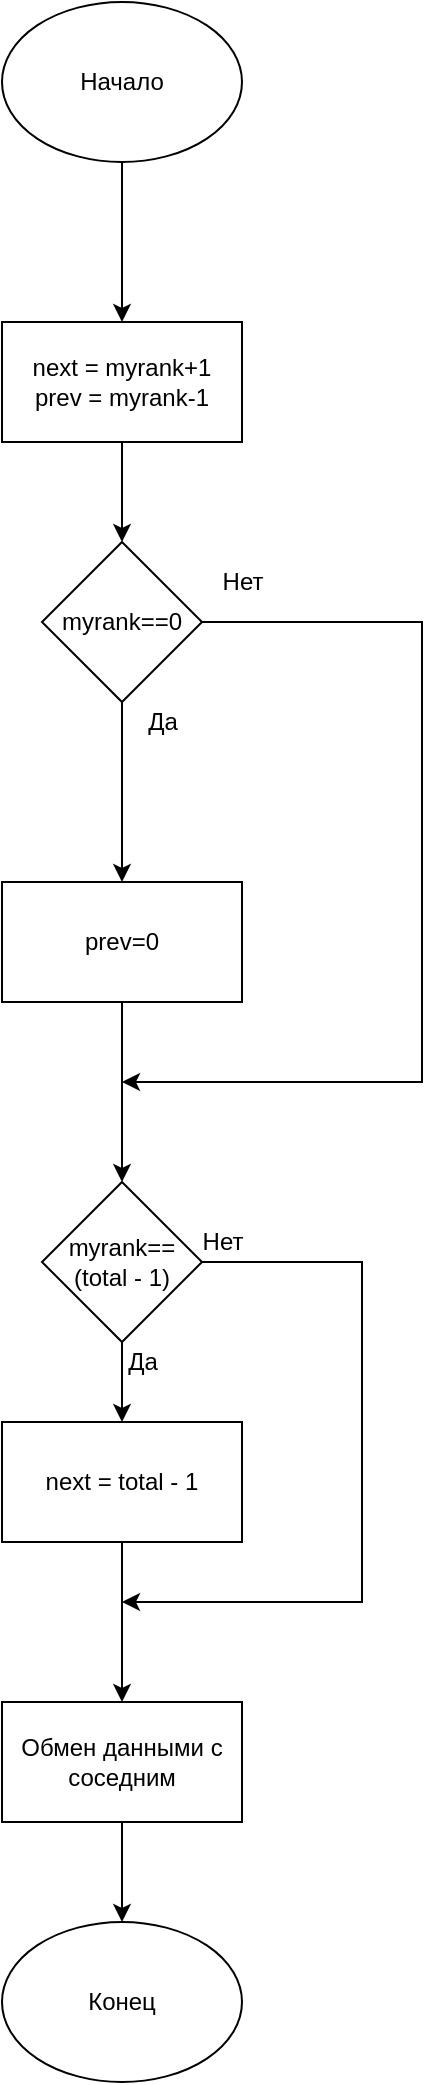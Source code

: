 <mxfile version="18.0.6" type="device"><diagram id="8j4soq-yiO-y8n2wxHQ-" name="Страница 1"><mxGraphModel dx="1102" dy="865" grid="1" gridSize="10" guides="1" tooltips="1" connect="1" arrows="1" fold="1" page="1" pageScale="1" pageWidth="827" pageHeight="1169" math="0" shadow="0"><root><mxCell id="0"/><mxCell id="1" parent="0"/><mxCell id="P1HMPFs_EhYrVEQ-yFqL-3" style="edgeStyle=orthogonalEdgeStyle;rounded=0;orthogonalLoop=1;jettySize=auto;html=1;" parent="1" source="P1HMPFs_EhYrVEQ-yFqL-1" edge="1"><mxGeometry relative="1" as="geometry"><mxPoint x="420" y="220" as="targetPoint"/></mxGeometry></mxCell><mxCell id="P1HMPFs_EhYrVEQ-yFqL-1" value="Начало" style="ellipse;whiteSpace=wrap;html=1;" parent="1" vertex="1"><mxGeometry x="360" y="60" width="120" height="80" as="geometry"/></mxCell><mxCell id="visIGVjxYtXdePm68ScL-3" value="" style="edgeStyle=orthogonalEdgeStyle;rounded=0;orthogonalLoop=1;jettySize=auto;html=1;" parent="1" source="visIGVjxYtXdePm68ScL-1" target="visIGVjxYtXdePm68ScL-2" edge="1"><mxGeometry relative="1" as="geometry"/></mxCell><mxCell id="visIGVjxYtXdePm68ScL-1" value="next = myrank+1&lt;br&gt;prev = myrank-1" style="rounded=0;whiteSpace=wrap;html=1;" parent="1" vertex="1"><mxGeometry x="360" y="220" width="120" height="60" as="geometry"/></mxCell><mxCell id="visIGVjxYtXdePm68ScL-5" value="" style="edgeStyle=orthogonalEdgeStyle;rounded=0;orthogonalLoop=1;jettySize=auto;html=1;" parent="1" source="visIGVjxYtXdePm68ScL-2" target="visIGVjxYtXdePm68ScL-4" edge="1"><mxGeometry relative="1" as="geometry"/></mxCell><mxCell id="visIGVjxYtXdePm68ScL-9" value="" style="edgeStyle=orthogonalEdgeStyle;rounded=0;orthogonalLoop=1;jettySize=auto;html=1;" parent="1" source="visIGVjxYtXdePm68ScL-2" edge="1"><mxGeometry relative="1" as="geometry"><mxPoint x="420" y="600" as="targetPoint"/><Array as="points"><mxPoint x="570" y="370"/><mxPoint x="570" y="600"/><mxPoint x="420" y="600"/></Array></mxGeometry></mxCell><mxCell id="visIGVjxYtXdePm68ScL-2" value="myrank==0" style="rhombus;whiteSpace=wrap;html=1;" parent="1" vertex="1"><mxGeometry x="380" y="330" width="80" height="80" as="geometry"/></mxCell><mxCell id="visIGVjxYtXdePm68ScL-10" style="edgeStyle=orthogonalEdgeStyle;rounded=0;orthogonalLoop=1;jettySize=auto;html=1;" parent="1" source="visIGVjxYtXdePm68ScL-4" target="visIGVjxYtXdePm68ScL-8" edge="1"><mxGeometry relative="1" as="geometry"><mxPoint x="420" y="600" as="targetPoint"/></mxGeometry></mxCell><mxCell id="visIGVjxYtXdePm68ScL-4" value="prev=0" style="whiteSpace=wrap;html=1;" parent="1" vertex="1"><mxGeometry x="360" y="500" width="120" height="60" as="geometry"/></mxCell><mxCell id="visIGVjxYtXdePm68ScL-15" style="edgeStyle=orthogonalEdgeStyle;rounded=0;orthogonalLoop=1;jettySize=auto;html=1;" parent="1" source="visIGVjxYtXdePm68ScL-8" edge="1"><mxGeometry relative="1" as="geometry"><mxPoint x="420" y="860" as="targetPoint"/><Array as="points"><mxPoint x="540" y="690"/><mxPoint x="540" y="860"/><mxPoint x="450" y="860"/></Array></mxGeometry></mxCell><mxCell id="visIGVjxYtXdePm68ScL-17" value="" style="edgeStyle=orthogonalEdgeStyle;rounded=0;orthogonalLoop=1;jettySize=auto;html=1;" parent="1" source="visIGVjxYtXdePm68ScL-8" target="visIGVjxYtXdePm68ScL-16" edge="1"><mxGeometry relative="1" as="geometry"/></mxCell><mxCell id="visIGVjxYtXdePm68ScL-8" value="myrank==(total - 1)" style="rhombus;whiteSpace=wrap;html=1;" parent="1" vertex="1"><mxGeometry x="380" y="650" width="80" height="80" as="geometry"/></mxCell><mxCell id="visIGVjxYtXdePm68ScL-14" value="" style="edgeStyle=orthogonalEdgeStyle;rounded=0;orthogonalLoop=1;jettySize=auto;html=1;" parent="1" source="visIGVjxYtXdePm68ScL-11" target="visIGVjxYtXdePm68ScL-13" edge="1"><mxGeometry relative="1" as="geometry"/></mxCell><mxCell id="visIGVjxYtXdePm68ScL-11" value="Обмен данными с соседним" style="rounded=0;whiteSpace=wrap;html=1;" parent="1" vertex="1"><mxGeometry x="360" y="910" width="120" height="60" as="geometry"/></mxCell><mxCell id="visIGVjxYtXdePm68ScL-13" value="Конец" style="ellipse;whiteSpace=wrap;html=1;" parent="1" vertex="1"><mxGeometry x="360" y="1020" width="120" height="80" as="geometry"/></mxCell><mxCell id="visIGVjxYtXdePm68ScL-18" value="" style="edgeStyle=orthogonalEdgeStyle;rounded=0;orthogonalLoop=1;jettySize=auto;html=1;" parent="1" source="visIGVjxYtXdePm68ScL-16" target="visIGVjxYtXdePm68ScL-11" edge="1"><mxGeometry relative="1" as="geometry"/></mxCell><mxCell id="visIGVjxYtXdePm68ScL-16" value="next = total - 1" style="rounded=0;whiteSpace=wrap;html=1;" parent="1" vertex="1"><mxGeometry x="360" y="770" width="120" height="60" as="geometry"/></mxCell><mxCell id="WEGM9Cvbit8cGTDJJcmM-1" value="Да" style="text;html=1;align=center;verticalAlign=middle;resizable=0;points=[];autosize=1;strokeColor=none;fillColor=none;" vertex="1" parent="1"><mxGeometry x="425" y="410" width="30" height="20" as="geometry"/></mxCell><mxCell id="WEGM9Cvbit8cGTDJJcmM-2" value="Нет" style="text;html=1;align=center;verticalAlign=middle;resizable=0;points=[];autosize=1;strokeColor=none;fillColor=none;" vertex="1" parent="1"><mxGeometry x="460" y="340" width="40" height="20" as="geometry"/></mxCell><mxCell id="WEGM9Cvbit8cGTDJJcmM-3" value="Да" style="text;html=1;align=center;verticalAlign=middle;resizable=0;points=[];autosize=1;strokeColor=none;fillColor=none;" vertex="1" parent="1"><mxGeometry x="415" y="730" width="30" height="20" as="geometry"/></mxCell><mxCell id="WEGM9Cvbit8cGTDJJcmM-4" value="Нет" style="text;html=1;align=center;verticalAlign=middle;resizable=0;points=[];autosize=1;strokeColor=none;fillColor=none;" vertex="1" parent="1"><mxGeometry x="450" y="670" width="40" height="20" as="geometry"/></mxCell></root></mxGraphModel></diagram></mxfile>